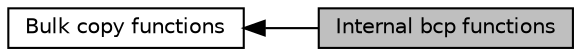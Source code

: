 digraph "Internal bcp functions"
{
  edge [fontname="Helvetica",fontsize="10",labelfontname="Helvetica",labelfontsize="10"];
  node [fontname="Helvetica",fontsize="10",shape=box];
  rankdir=LR;
  Node1 [label="Internal bcp functions",height=0.2,width=0.4,color="black", fillcolor="grey75", style="filled", fontcolor="black",tooltip="Static functions internal to the bcp library."];
  Node2 [label="Bulk copy functions",height=0.2,width=0.4,color="black", fillcolor="white", style="filled",URL="$a00550.html",tooltip="Functions to bulk-copy (a/k/a bcp) data to/from the database."];
  Node2->Node1 [shape=plaintext, dir="back", style="solid"];
}
